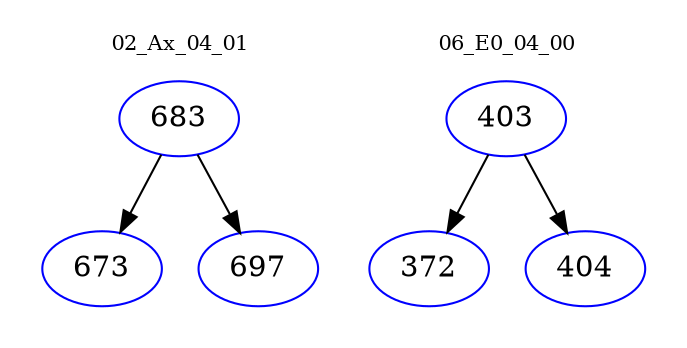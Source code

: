 digraph{
subgraph cluster_0 {
color = white
label = "02_Ax_04_01";
fontsize=10;
T0_683 [label="683", color="blue"]
T0_683 -> T0_673 [color="black"]
T0_673 [label="673", color="blue"]
T0_683 -> T0_697 [color="black"]
T0_697 [label="697", color="blue"]
}
subgraph cluster_1 {
color = white
label = "06_E0_04_00";
fontsize=10;
T1_403 [label="403", color="blue"]
T1_403 -> T1_372 [color="black"]
T1_372 [label="372", color="blue"]
T1_403 -> T1_404 [color="black"]
T1_404 [label="404", color="blue"]
}
}
